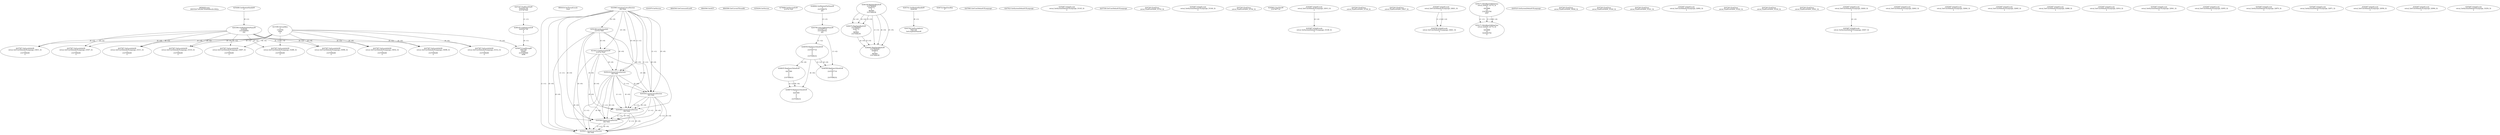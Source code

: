 // Global SCDG with merge call
digraph {
	0 [label="6850628.main
000352b73d5c8b7d5eb0dfecd2c3042a"]
	1 [label="4254480.GetModuleHandleW
0"]
	2 [label="6844434.SetThreadLocale
1024"]
	3 [label="4243965.InitializeCriticalSection
6917004"]
	4 [label="4243979.GetVersion
"]
	5 [label="4250188.GetSystemInfo
2147417660"]
	3 -> 5 [label="(0-->0)"]
	6 [label="6844540.GetCommandLineW
"]
	7 [label="4214413.GetStartupInfoW
2147417624"]
	3 -> 7 [label="(0-->0)"]
	5 -> 7 [label="(0-->0)"]
	8 [label="6844560.GetACP
"]
	9 [label="6844580.GetCurrentThreadId
"]
	10 [label="4250204.GetVersion
"]
	11 [label="4276690.GetVersionExW
2147417420"]
	12 [label="4243306.GetModuleFileNameW
4194304
2147408904
522"]
	1 -> 12 [label="(0-->1)"]
	13 [label="4248064.GetModuleFileNameW
0
2147408370
261"]
	14 [label="4215383.VirtualAlloc
0
1310704
4096
4"]
	15 [label="4246338.RegOpenKeyExW
2147483649
4246772
0
983065
2147408236"]
	16 [label="4246372.RegOpenKeyExW
2147483650
4246772
0
983065
2147408236"]
	15 -> 16 [label="(2-->2)"]
	15 -> 16 [label="(4-->4)"]
	15 -> 16 [label="(5-->5)"]
	17 [label="4246402.RegOpenKeyExW
2147483649
4246832
0
983065
2147408236"]
	15 -> 17 [label="(1-->1)"]
	15 -> 17 [label="(4-->4)"]
	16 -> 17 [label="(4-->4)"]
	15 -> 17 [label="(5-->5)"]
	16 -> 17 [label="(5-->5)"]
	18 [label="4245741.GetModuleHandleW
4246160"]
	19 [label="4245758.GetProcAddress
9441320
GetLongPathNameW"]
	18 -> 19 [label="(0-->1)"]
	20 [label="4245785.GetLongPathNameW
2147407710
2147406542
261"]
	13 -> 20 [label="(3-->3)"]
	21 [label="4246556.RegQueryValueExW
0
2147407710
0
0
0
2147408232"]
	20 -> 21 [label="(1-->2)"]
	22 [label="4246635.RegQueryValueExW
0
4247000
0
0
0
2147408232"]
	21 -> 22 [label="(6-->6)"]
	23 [label="4246722.RegCloseKey
0"]
	24 [label="4247883.GetUserDefaultUILanguage
"]
	25 [label="4245418.EnterCriticalSection
6917004"]
	3 -> 25 [label="(1-->1)"]
	3 -> 25 [label="(0-->0)"]
	5 -> 25 [label="(0-->0)"]
	7 -> 25 [label="(0-->0)"]
	26 [label="4245454.LeaveCriticalSection
6917004"]
	3 -> 26 [label="(1-->1)"]
	25 -> 26 [label="(1-->1)"]
	3 -> 26 [label="(0-->0)"]
	5 -> 26 [label="(0-->0)"]
	7 -> 26 [label="(0-->0)"]
	25 -> 26 [label="(0-->0)"]
	27 [label="4247923.GetSystemDefaultUILanguage
"]
	28 [label="4245469.LeaveCriticalSection
6917004"]
	3 -> 28 [label="(1-->1)"]
	25 -> 28 [label="(1-->1)"]
	26 -> 28 [label="(1-->1)"]
	3 -> 28 [label="(0-->0)"]
	5 -> 28 [label="(0-->0)"]
	7 -> 28 [label="(0-->0)"]
	25 -> 28 [label="(0-->0)"]
	26 -> 28 [label="(0-->0)"]
	29 [label="4245487.IsValidLocale
retval_GetSystemDefaultUILanguage_33145_32
2"]
	30 [label="4245580.EnterCriticalSection
6917004"]
	3 -> 30 [label="(1-->1)"]
	25 -> 30 [label="(1-->1)"]
	26 -> 30 [label="(1-->1)"]
	28 -> 30 [label="(1-->1)"]
	3 -> 30 [label="(0-->0)"]
	5 -> 30 [label="(0-->0)"]
	7 -> 30 [label="(0-->0)"]
	25 -> 30 [label="(0-->0)"]
	26 -> 30 [label="(0-->0)"]
	28 -> 30 [label="(0-->0)"]
	31 [label="4245621.LeaveCriticalSection
6917004"]
	3 -> 31 [label="(1-->1)"]
	25 -> 31 [label="(1-->1)"]
	26 -> 31 [label="(1-->1)"]
	28 -> 31 [label="(1-->1)"]
	30 -> 31 [label="(1-->1)"]
	3 -> 31 [label="(0-->0)"]
	5 -> 31 [label="(0-->0)"]
	7 -> 31 [label="(0-->0)"]
	25 -> 31 [label="(0-->0)"]
	26 -> 31 [label="(0-->0)"]
	28 -> 31 [label="(0-->0)"]
	30 -> 31 [label="(0-->0)"]
	32 [label="4247558.GetUserDefaultUILanguage
"]
	33 [label="4247567.GetLocaleInfoW
retval_GetUserDefaultUILanguage_33697_32
3
2147408268
4"]
	12 -> 33 [label="(0-->2)"]
	14 -> 33 [label="(4-->4)"]
	34 [label="4247247.FindFirstFileW
3224341740
2147407640"]
	35 [label="4247263.FindClose
retval_FindFirstFileW_33703_32"]
	36 [label="4245487.IsValidLocale
retval_GetSystemDefaultUILanguage_33146_32
2"]
	37 [label="4247567.GetLocaleInfoW
retval_GetUserDefaultUILanguage_33698_32
3
2147408268
4"]
	12 -> 37 [label="(0-->2)"]
	14 -> 37 [label="(4-->4)"]
	38 [label="4247263.FindClose
retval_FindFirstFileW_33704_32"]
	39 [label="4245683.CharNextW
2147407716"]
	40 [label="4246676.RegQueryValueExW
0
4247000
0
0
0
2147408232"]
	22 -> 40 [label="(2-->2)"]
	21 -> 40 [label="(6-->6)"]
	22 -> 40 [label="(6-->6)"]
	41 [label="4245487.IsValidLocale
retval_GetUserDefaultUILanguage_32913_32
2"]
	42 [label="4245487.IsValidLocale
retval_GetSystemDefaultUILanguage_33148_32
2"]
	41 -> 42 [label="(2-->2)"]
	43 [label="4247567.GetLocaleInfoW
retval_GetUserDefaultUILanguage_33507_32
3
2147408268
4"]
	12 -> 43 [label="(0-->2)"]
	14 -> 43 [label="(4-->4)"]
	44 [label="4247263.FindClose
retval_FindFirstFileW_33749_32"]
	45 [label="4247567.GetLocaleInfoW
retval_GetUserDefaultUILanguage_33831_32
3
2147408268
4"]
	12 -> 45 [label="(0-->2)"]
	14 -> 45 [label="(4-->4)"]
	46 [label="4247263.FindClose
retval_FindFirstFileW_33837_32"]
	47 [label="4246599.RegQueryValueExW
0
2147407710
0
0
0
2147408232"]
	20 -> 47 [label="(1-->2)"]
	21 -> 47 [label="(2-->2)"]
	21 -> 47 [label="(6-->6)"]
	48 [label="4245487.IsValidLocale
retval_GetUserDefaultUILanguage_32821_32
2"]
	49 [label="4250171.MultiByteToWideChar
retval_GetACP_32774_32
0
4243868
10
2147403704
2047"]
	50 [label="4250171.MultiByteToWideChar
retval_GetACP_32774_32
0
4243868
10
3224282764
11"]
	49 -> 50 [label="(1-->1)"]
	49 -> 50 [label="(3-->3)"]
	49 -> 50 [label="(4-->4)"]
	51 [label="4244766.IsValidLocale
retval_GetUserDefaultUILanguage_32821_32
2"]
	48 -> 51 [label="(1-->1)"]
	48 -> 51 [label="(2-->2)"]
	52 [label="4245525.GetSystemDefaultUILanguage
"]
	53 [label="4247567.GetLocaleInfoW
retval_GetUserDefaultUILanguage_33832_32
3
2147408268
4"]
	12 -> 53 [label="(0-->2)"]
	14 -> 53 [label="(4-->4)"]
	54 [label="4247263.FindClose
retval_FindFirstFileW_33838_32"]
	55 [label="4247567.GetLocaleInfoW
retval_GetUserDefaultUILanguage_33310_32
3
2147408268
4"]
	12 -> 55 [label="(0-->2)"]
	14 -> 55 [label="(4-->4)"]
	56 [label="4247263.FindClose
retval_FindFirstFileW_33320_32"]
	57 [label="4248145.LoadLibraryExW
3224341740
0
2"]
	34 -> 57 [label="(1-->1)"]
	58 [label="4250073.LoadStringW
9441340
65485
2147409468
4096"]
	57 -> 58 [label="(0-->1)"]
	14 -> 58 [label="(3-->4)"]
	59 [label="4247567.GetLocaleInfoW
retval_GetUserDefaultUILanguage_33311_32
3
2147408268
4"]
	12 -> 59 [label="(0-->2)"]
	14 -> 59 [label="(4-->4)"]
	60 [label="4247263.FindClose
retval_FindFirstFileW_33321_32"]
	61 [label="4245487.IsValidLocale
retval_GetUserDefaultUILanguage_32892_32
2"]
	62 [label="4247567.GetLocaleInfoW
retval_GetUserDefaultUILanguage_33312_32
3
2147408268
4"]
	12 -> 62 [label="(0-->2)"]
	14 -> 62 [label="(4-->4)"]
	63 [label="4247263.FindClose
retval_FindFirstFileW_33322_32"]
	64 [label="4247567.GetLocaleInfoW
retval_GetUserDefaultUILanguage_33096_32
3
2147408268
4"]
	12 -> 64 [label="(0-->2)"]
	14 -> 64 [label="(4-->4)"]
	65 [label="4247263.FindClose
retval_FindFirstFileW_33330_32"]
	66 [label="4247567.GetLocaleInfoW
retval_GetUserDefaultUILanguage_33286_32
3
2147408268
4"]
	12 -> 66 [label="(0-->2)"]
	14 -> 66 [label="(4-->4)"]
	67 [label="4247263.FindClose
retval_FindFirstFileW_33501_32"]
	68 [label="4245487.IsValidLocale
retval_GetUserDefaultUILanguage_32820_32
2"]
	69 [label="4245487.IsValidLocale
retval_GetUserDefaultUILanguage_32843_32
2"]
	70 [label="4245487.IsValidLocale
retval_GetUserDefaultUILanguage_32844_32
2"]
	71 [label="4245487.IsValidLocale
retval_GetUserDefaultUILanguage_32845_32
2"]
	72 [label="4245487.IsValidLocale
retval_GetUserDefaultUILanguage_32888_32
2"]
	73 [label="4245487.IsValidLocale
retval_GetUserDefaultUILanguage_32914_32
2"]
	74 [label="4245487.IsValidLocale
retval_GetSystemDefaultUILanguage_32927_32
2"]
	68 -> 74 [label="(2-->2)"]
	75 [label="4245487.IsValidLocale
retval_GetSystemDefaultUILanguage_32941_32
2"]
	76 [label="4245487.IsValidLocale
retval_GetUserDefaultUILanguage_32955_32
2"]
	77 [label="4245487.IsValidLocale
retval_GetSystemDefaultUILanguage_32870_32
2"]
	78 [label="4245487.IsValidLocale
retval_GetSystemDefaultUILanguage_32871_32
2"]
	79 [label="4245487.IsValidLocale
retval_GetUserDefaultUILanguage_32958_32
2"]
	80 [label="4245487.IsValidLocale
retval_GetUserDefaultUILanguage_32994_32
2"]
	81 [label="4245487.IsValidLocale
retval_GetSystemDefaultUILanguage_33254_32
2"]
}
